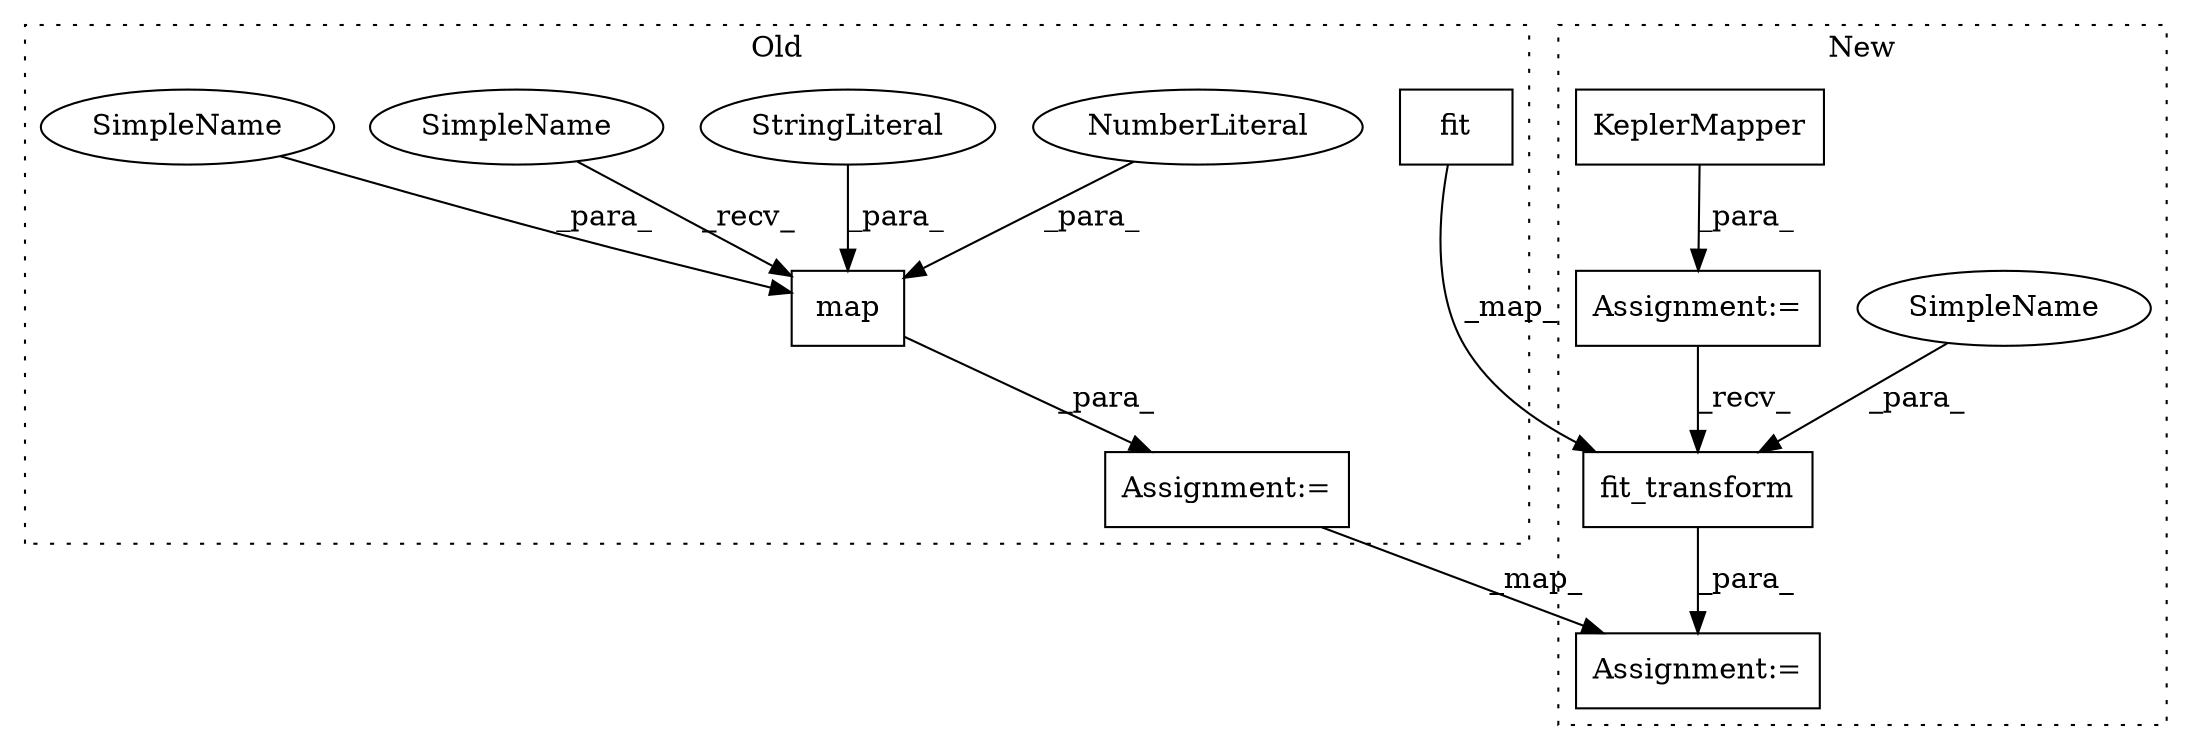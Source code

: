 digraph G {
subgraph cluster0 {
1 [label="fit" a="32" s="265,273" l="4,1" shape="box"];
4 [label="map" a="32" s="295,314" l="4,1" shape="box"];
6 [label="NumberLiteral" a="34" s="304" l="1" shape="ellipse"];
7 [label="StringLiteral" a="45" s="306" l="8" shape="ellipse"];
10 [label="Assignment:=" a="7" s="287" l="1" shape="box"];
11 [label="SimpleName" a="42" s="288" l="6" shape="ellipse"];
12 [label="SimpleName" a="42" s="299" l="4" shape="ellipse"];
label = "Old";
style="dotted";
}
subgraph cluster1 {
2 [label="fit_transform" a="32" s="237,255" l="14,1" shape="box"];
3 [label="SimpleName" a="42" s="143" l="4" shape="ellipse"];
5 [label="KeplerMapper" a="32" s="205" l="14" shape="box"];
8 [label="Assignment:=" a="7" s="201" l="1" shape="box"];
9 [label="Assignment:=" a="7" s="229" l="1" shape="box"];
label = "New";
style="dotted";
}
1 -> 2 [label="_map_"];
2 -> 9 [label="_para_"];
3 -> 2 [label="_para_"];
4 -> 10 [label="_para_"];
5 -> 8 [label="_para_"];
6 -> 4 [label="_para_"];
7 -> 4 [label="_para_"];
8 -> 2 [label="_recv_"];
10 -> 9 [label="_map_"];
11 -> 4 [label="_recv_"];
12 -> 4 [label="_para_"];
}